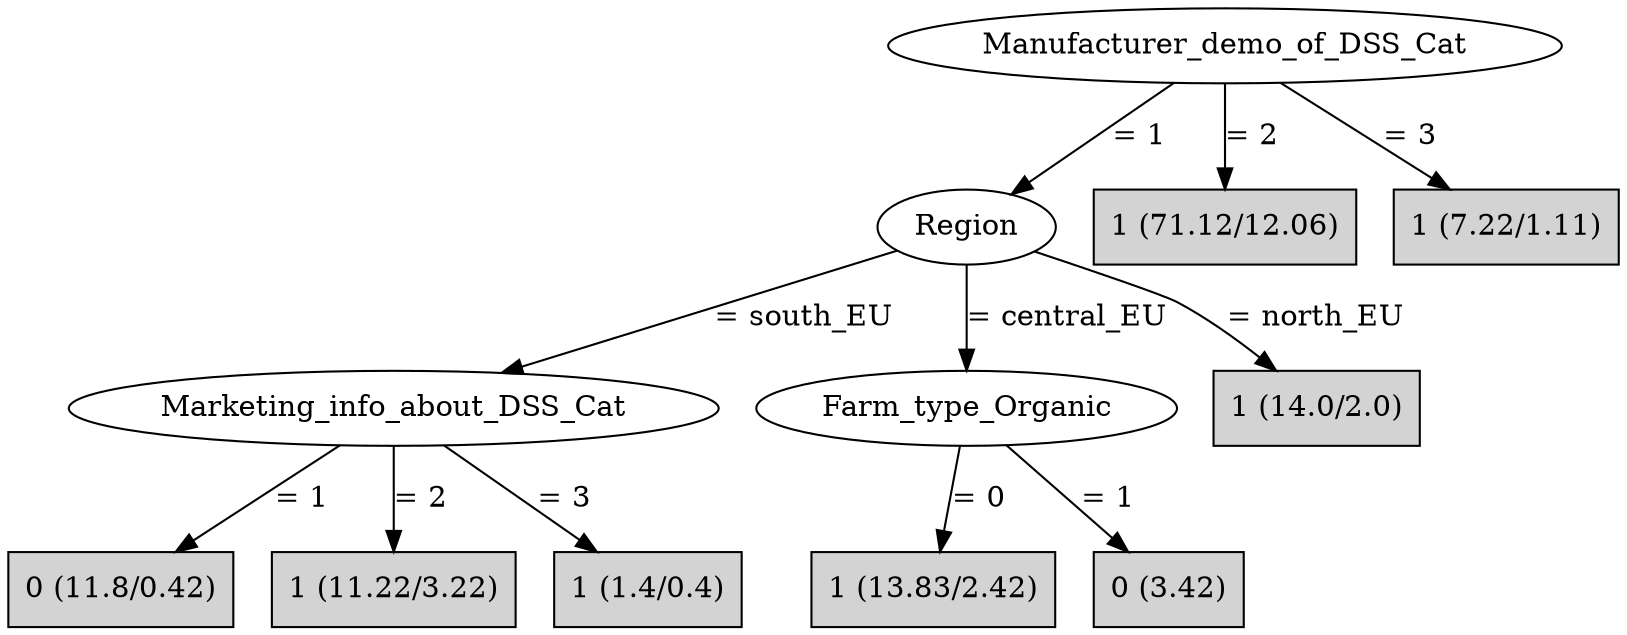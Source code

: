 digraph J48Tree {
N0 [label="Manufacturer_demo_of_DSS_Cat" ]
N0->N1 [label="= 1"]
N1 [label="Region" ]
N1->N2 [label="= south_EU"]
N2 [label="Marketing_info_about_DSS_Cat" ]
N2->N3 [label="= 1"]
N3 [label="0 (11.8/0.42)" shape=box style=filled ]
N2->N4 [label="= 2"]
N4 [label="1 (11.22/3.22)" shape=box style=filled ]
N2->N5 [label="= 3"]
N5 [label="1 (1.4/0.4)" shape=box style=filled ]
N1->N6 [label="= central_EU"]
N6 [label="Farm_type_Organic" ]
N6->N7 [label="= 0"]
N7 [label="1 (13.83/2.42)" shape=box style=filled ]
N6->N8 [label="= 1"]
N8 [label="0 (3.42)" shape=box style=filled ]
N1->N9 [label="= north_EU"]
N9 [label="1 (14.0/2.0)" shape=box style=filled ]
N0->N10 [label="= 2"]
N10 [label="1 (71.12/12.06)" shape=box style=filled ]
N0->N11 [label="= 3"]
N11 [label="1 (7.22/1.11)" shape=box style=filled ]
}

